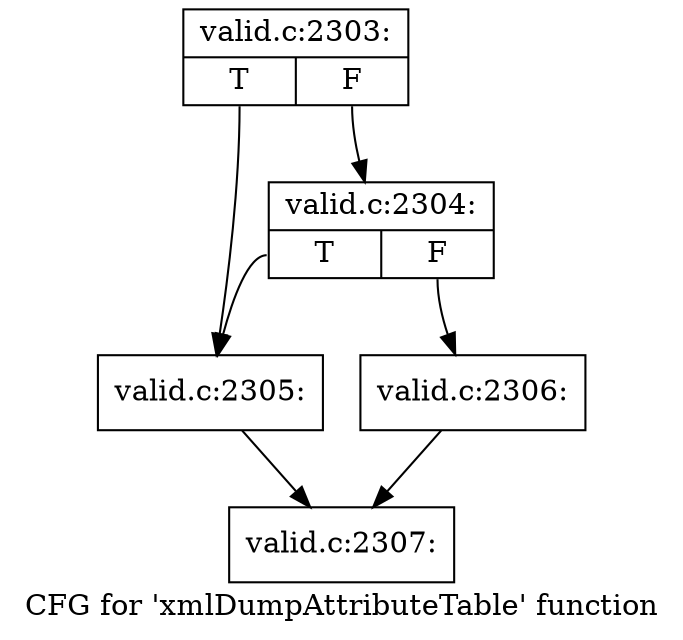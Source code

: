 digraph "CFG for 'xmlDumpAttributeTable' function" {
	label="CFG for 'xmlDumpAttributeTable' function";

	Node0x4fa6b40 [shape=record,label="{valid.c:2303:|{<s0>T|<s1>F}}"];
	Node0x4fa6b40:s0 -> Node0x4fa6d20;
	Node0x4fa6b40:s1 -> Node0x4faf430;
	Node0x4faf430 [shape=record,label="{valid.c:2304:|{<s0>T|<s1>F}}"];
	Node0x4faf430:s0 -> Node0x4fa6d20;
	Node0x4faf430:s1 -> Node0x4fa6d70;
	Node0x4fa6d20 [shape=record,label="{valid.c:2305:}"];
	Node0x4fa6d20 -> Node0x4f394d0;
	Node0x4fa6d70 [shape=record,label="{valid.c:2306:}"];
	Node0x4fa6d70 -> Node0x4f394d0;
	Node0x4f394d0 [shape=record,label="{valid.c:2307:}"];
}
